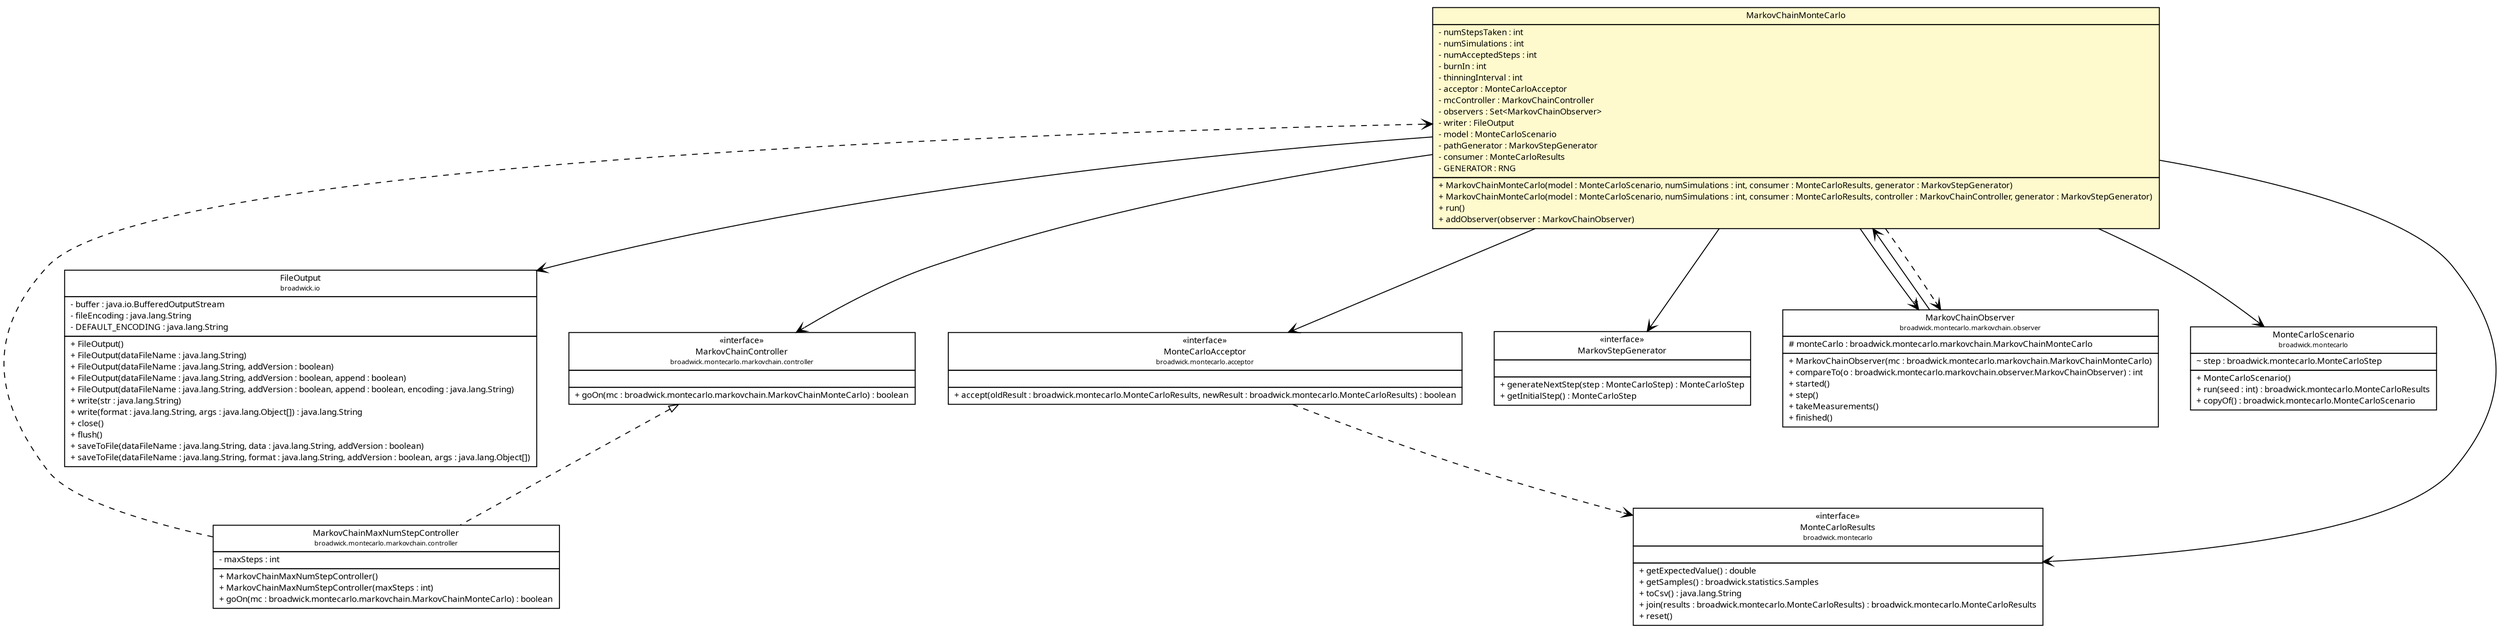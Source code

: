 #!/usr/local/bin/dot
#
# Class diagram 
# Generated by UMLGraph version R5_6 (http://www.umlgraph.org/)
#

digraph G {
	edge [fontname="Trebuchet MS",fontsize=10,labelfontname="Trebuchet MS",labelfontsize=10];
	node [fontname="Trebuchet MS",fontsize=10,shape=plaintext];
	nodesep=0.25;
	ranksep=0.5;
	// broadwick.io.FileOutput
	c16588 [label=<<table title="broadwick.io.FileOutput" border="0" cellborder="1" cellspacing="0" cellpadding="2" port="p" href="../../io/FileOutput.html">
		<tr><td><table border="0" cellspacing="0" cellpadding="1">
<tr><td align="center" balign="center"><font face="Trebuchet MS"> FileOutput </font></td></tr>
<tr><td align="center" balign="center"><font face="Trebuchet MS" point-size="7.0"> broadwick.io </font></td></tr>
		</table></td></tr>
		<tr><td><table border="0" cellspacing="0" cellpadding="1">
<tr><td align="left" balign="left"> - buffer : java.io.BufferedOutputStream </td></tr>
<tr><td align="left" balign="left"> - fileEncoding : java.lang.String </td></tr>
<tr><td align="left" balign="left"> - DEFAULT_ENCODING : java.lang.String </td></tr>
		</table></td></tr>
		<tr><td><table border="0" cellspacing="0" cellpadding="1">
<tr><td align="left" balign="left"> + FileOutput() </td></tr>
<tr><td align="left" balign="left"> + FileOutput(dataFileName : java.lang.String) </td></tr>
<tr><td align="left" balign="left"> + FileOutput(dataFileName : java.lang.String, addVersion : boolean) </td></tr>
<tr><td align="left" balign="left"> + FileOutput(dataFileName : java.lang.String, addVersion : boolean, append : boolean) </td></tr>
<tr><td align="left" balign="left"> + FileOutput(dataFileName : java.lang.String, addVersion : boolean, append : boolean, encoding : java.lang.String) </td></tr>
<tr><td align="left" balign="left"> + write(str : java.lang.String) </td></tr>
<tr><td align="left" balign="left"> + write(format : java.lang.String, args : java.lang.Object[]) : java.lang.String </td></tr>
<tr><td align="left" balign="left"> + close() </td></tr>
<tr><td align="left" balign="left"> + flush() </td></tr>
<tr><td align="left" balign="left"> + saveToFile(dataFileName : java.lang.String, data : java.lang.String, addVersion : boolean) </td></tr>
<tr><td align="left" balign="left"> + saveToFile(dataFileName : java.lang.String, format : java.lang.String, addVersion : boolean, args : java.lang.Object[]) </td></tr>
		</table></td></tr>
		</table>>, URL="../../io/FileOutput.html", fontname="Trebuchet MS", fontcolor="black", fontsize=9.0];
	// broadwick.montecarlo.acceptor.MonteCarloAcceptor
	c16598 [label=<<table title="broadwick.montecarlo.acceptor.MonteCarloAcceptor" border="0" cellborder="1" cellspacing="0" cellpadding="2" port="p" href="../acceptor/MonteCarloAcceptor.html">
		<tr><td><table border="0" cellspacing="0" cellpadding="1">
<tr><td align="center" balign="center"> &#171;interface&#187; </td></tr>
<tr><td align="center" balign="center"><font face="Trebuchet MS"> MonteCarloAcceptor </font></td></tr>
<tr><td align="center" balign="center"><font face="Trebuchet MS" point-size="7.0"> broadwick.montecarlo.acceptor </font></td></tr>
		</table></td></tr>
		<tr><td><table border="0" cellspacing="0" cellpadding="1">
<tr><td align="left" balign="left">  </td></tr>
		</table></td></tr>
		<tr><td><table border="0" cellspacing="0" cellpadding="1">
<tr><td align="left" balign="left"><font face="Trebuchet MS" point-size="9.0"> + accept(oldResult : broadwick.montecarlo.MonteCarloResults, newResult : broadwick.montecarlo.MonteCarloResults) : boolean </font></td></tr>
		</table></td></tr>
		</table>>, URL="../acceptor/MonteCarloAcceptor.html", fontname="Trebuchet MS", fontcolor="black", fontsize=9.0];
	// broadwick.montecarlo.markovchain.controller.MarkovChainMaxNumStepController
	c16600 [label=<<table title="broadwick.montecarlo.markovchain.controller.MarkovChainMaxNumStepController" border="0" cellborder="1" cellspacing="0" cellpadding="2" port="p" href="./controller/MarkovChainMaxNumStepController.html">
		<tr><td><table border="0" cellspacing="0" cellpadding="1">
<tr><td align="center" balign="center"><font face="Trebuchet MS"> MarkovChainMaxNumStepController </font></td></tr>
<tr><td align="center" balign="center"><font face="Trebuchet MS" point-size="7.0"> broadwick.montecarlo.markovchain.controller </font></td></tr>
		</table></td></tr>
		<tr><td><table border="0" cellspacing="0" cellpadding="1">
<tr><td align="left" balign="left"> - maxSteps : int </td></tr>
		</table></td></tr>
		<tr><td><table border="0" cellspacing="0" cellpadding="1">
<tr><td align="left" balign="left"> + MarkovChainMaxNumStepController() </td></tr>
<tr><td align="left" balign="left"> + MarkovChainMaxNumStepController(maxSteps : int) </td></tr>
<tr><td align="left" balign="left"> + goOn(mc : broadwick.montecarlo.markovchain.MarkovChainMonteCarlo) : boolean </td></tr>
		</table></td></tr>
		</table>>, URL="./controller/MarkovChainMaxNumStepController.html", fontname="Trebuchet MS", fontcolor="black", fontsize=9.0];
	// broadwick.montecarlo.markovchain.controller.MarkovChainController
	c16601 [label=<<table title="broadwick.montecarlo.markovchain.controller.MarkovChainController" border="0" cellborder="1" cellspacing="0" cellpadding="2" port="p" href="./controller/MarkovChainController.html">
		<tr><td><table border="0" cellspacing="0" cellpadding="1">
<tr><td align="center" balign="center"> &#171;interface&#187; </td></tr>
<tr><td align="center" balign="center"><font face="Trebuchet MS"> MarkovChainController </font></td></tr>
<tr><td align="center" balign="center"><font face="Trebuchet MS" point-size="7.0"> broadwick.montecarlo.markovchain.controller </font></td></tr>
		</table></td></tr>
		<tr><td><table border="0" cellspacing="0" cellpadding="1">
<tr><td align="left" balign="left">  </td></tr>
		</table></td></tr>
		<tr><td><table border="0" cellspacing="0" cellpadding="1">
<tr><td align="left" balign="left"><font face="Trebuchet MS" point-size="9.0"> + goOn(mc : broadwick.montecarlo.markovchain.MarkovChainMonteCarlo) : boolean </font></td></tr>
		</table></td></tr>
		</table>>, URL="./controller/MarkovChainController.html", fontname="Trebuchet MS", fontcolor="black", fontsize=9.0];
	// broadwick.montecarlo.markovchain.MarkovStepGenerator
	c16602 [label=<<table title="broadwick.montecarlo.markovchain.MarkovStepGenerator" border="0" cellborder="1" cellspacing="0" cellpadding="2" port="p" href="./MarkovStepGenerator.html">
		<tr><td><table border="0" cellspacing="0" cellpadding="1">
<tr><td align="center" balign="center"> &#171;interface&#187; </td></tr>
<tr><td align="center" balign="center"><font face="Trebuchet MS"> MarkovStepGenerator </font></td></tr>
		</table></td></tr>
		<tr><td><table border="0" cellspacing="0" cellpadding="1">
<tr><td align="left" balign="left">  </td></tr>
		</table></td></tr>
		<tr><td><table border="0" cellspacing="0" cellpadding="1">
<tr><td align="left" balign="left"><font face="Trebuchet MS" point-size="9.0"> + generateNextStep(step : MonteCarloStep) : MonteCarloStep </font></td></tr>
<tr><td align="left" balign="left"><font face="Trebuchet MS" point-size="9.0"> + getInitialStep() : MonteCarloStep </font></td></tr>
		</table></td></tr>
		</table>>, URL="./MarkovStepGenerator.html", fontname="Trebuchet MS", fontcolor="black", fontsize=9.0];
	// broadwick.montecarlo.markovchain.MarkovChainMonteCarlo
	c16603 [label=<<table title="broadwick.montecarlo.markovchain.MarkovChainMonteCarlo" border="0" cellborder="1" cellspacing="0" cellpadding="2" port="p" bgcolor="lemonChiffon" href="./MarkovChainMonteCarlo.html">
		<tr><td><table border="0" cellspacing="0" cellpadding="1">
<tr><td align="center" balign="center"><font face="Trebuchet MS"> MarkovChainMonteCarlo </font></td></tr>
		</table></td></tr>
		<tr><td><table border="0" cellspacing="0" cellpadding="1">
<tr><td align="left" balign="left"> - numStepsTaken : int </td></tr>
<tr><td align="left" balign="left"> - numSimulations : int </td></tr>
<tr><td align="left" balign="left"> - numAcceptedSteps : int </td></tr>
<tr><td align="left" balign="left"> - burnIn : int </td></tr>
<tr><td align="left" balign="left"> - thinningInterval : int </td></tr>
<tr><td align="left" balign="left"> - acceptor : MonteCarloAcceptor </td></tr>
<tr><td align="left" balign="left"> - mcController : MarkovChainController </td></tr>
<tr><td align="left" balign="left"> - observers : Set&lt;MarkovChainObserver&gt; </td></tr>
<tr><td align="left" balign="left"> - writer : FileOutput </td></tr>
<tr><td align="left" balign="left"> - model : MonteCarloScenario </td></tr>
<tr><td align="left" balign="left"> - pathGenerator : MarkovStepGenerator </td></tr>
<tr><td align="left" balign="left"> - consumer : MonteCarloResults </td></tr>
<tr><td align="left" balign="left"> - GENERATOR : RNG </td></tr>
		</table></td></tr>
		<tr><td><table border="0" cellspacing="0" cellpadding="1">
<tr><td align="left" balign="left"> + MarkovChainMonteCarlo(model : MonteCarloScenario, numSimulations : int, consumer : MonteCarloResults, generator : MarkovStepGenerator) </td></tr>
<tr><td align="left" balign="left"> + MarkovChainMonteCarlo(model : MonteCarloScenario, numSimulations : int, consumer : MonteCarloResults, controller : MarkovChainController, generator : MarkovStepGenerator) </td></tr>
<tr><td align="left" balign="left"> + run() </td></tr>
<tr><td align="left" balign="left"> + addObserver(observer : MarkovChainObserver) </td></tr>
		</table></td></tr>
		</table>>, URL="./MarkovChainMonteCarlo.html", fontname="Trebuchet MS", fontcolor="black", fontsize=9.0];
	// broadwick.montecarlo.markovchain.observer.MarkovChainObserver
	c16605 [label=<<table title="broadwick.montecarlo.markovchain.observer.MarkovChainObserver" border="0" cellborder="1" cellspacing="0" cellpadding="2" port="p" href="./observer/MarkovChainObserver.html">
		<tr><td><table border="0" cellspacing="0" cellpadding="1">
<tr><td align="center" balign="center"><font face="Trebuchet MS"> MarkovChainObserver </font></td></tr>
<tr><td align="center" balign="center"><font face="Trebuchet MS" point-size="7.0"> broadwick.montecarlo.markovchain.observer </font></td></tr>
		</table></td></tr>
		<tr><td><table border="0" cellspacing="0" cellpadding="1">
<tr><td align="left" balign="left"> # monteCarlo : broadwick.montecarlo.markovchain.MarkovChainMonteCarlo </td></tr>
		</table></td></tr>
		<tr><td><table border="0" cellspacing="0" cellpadding="1">
<tr><td align="left" balign="left"> + MarkovChainObserver(mc : broadwick.montecarlo.markovchain.MarkovChainMonteCarlo) </td></tr>
<tr><td align="left" balign="left"> + compareTo(o : broadwick.montecarlo.markovchain.observer.MarkovChainObserver) : int </td></tr>
<tr><td align="left" balign="left"><font face="Trebuchet MS" point-size="9.0"> + started() </font></td></tr>
<tr><td align="left" balign="left"><font face="Trebuchet MS" point-size="9.0"> + step() </font></td></tr>
<tr><td align="left" balign="left"><font face="Trebuchet MS" point-size="9.0"> + takeMeasurements() </font></td></tr>
<tr><td align="left" balign="left"><font face="Trebuchet MS" point-size="9.0"> + finished() </font></td></tr>
		</table></td></tr>
		</table>>, URL="./observer/MarkovChainObserver.html", fontname="Trebuchet MS", fontcolor="black", fontsize=9.0];
	// broadwick.montecarlo.MonteCarloScenario
	c16612 [label=<<table title="broadwick.montecarlo.MonteCarloScenario" border="0" cellborder="1" cellspacing="0" cellpadding="2" port="p" href="../MonteCarloScenario.html">
		<tr><td><table border="0" cellspacing="0" cellpadding="1">
<tr><td align="center" balign="center"><font face="Trebuchet MS"> MonteCarloScenario </font></td></tr>
<tr><td align="center" balign="center"><font face="Trebuchet MS" point-size="7.0"> broadwick.montecarlo </font></td></tr>
		</table></td></tr>
		<tr><td><table border="0" cellspacing="0" cellpadding="1">
<tr><td align="left" balign="left"> ~ step : broadwick.montecarlo.MonteCarloStep </td></tr>
		</table></td></tr>
		<tr><td><table border="0" cellspacing="0" cellpadding="1">
<tr><td align="left" balign="left"> + MonteCarloScenario() </td></tr>
<tr><td align="left" balign="left"><font face="Trebuchet MS" point-size="9.0"> + run(seed : int) : broadwick.montecarlo.MonteCarloResults </font></td></tr>
<tr><td align="left" balign="left"> + copyOf() : broadwick.montecarlo.MonteCarloScenario </td></tr>
		</table></td></tr>
		</table>>, URL="../MonteCarloScenario.html", fontname="Trebuchet MS", fontcolor="black", fontsize=9.0];
	// broadwick.montecarlo.MonteCarloResults
	c16613 [label=<<table title="broadwick.montecarlo.MonteCarloResults" border="0" cellborder="1" cellspacing="0" cellpadding="2" port="p" href="../MonteCarloResults.html">
		<tr><td><table border="0" cellspacing="0" cellpadding="1">
<tr><td align="center" balign="center"> &#171;interface&#187; </td></tr>
<tr><td align="center" balign="center"><font face="Trebuchet MS"> MonteCarloResults </font></td></tr>
<tr><td align="center" balign="center"><font face="Trebuchet MS" point-size="7.0"> broadwick.montecarlo </font></td></tr>
		</table></td></tr>
		<tr><td><table border="0" cellspacing="0" cellpadding="1">
<tr><td align="left" balign="left">  </td></tr>
		</table></td></tr>
		<tr><td><table border="0" cellspacing="0" cellpadding="1">
<tr><td align="left" balign="left"><font face="Trebuchet MS" point-size="9.0"> + getExpectedValue() : double </font></td></tr>
<tr><td align="left" balign="left"><font face="Trebuchet MS" point-size="9.0"> + getSamples() : broadwick.statistics.Samples </font></td></tr>
<tr><td align="left" balign="left"><font face="Trebuchet MS" point-size="9.0"> + toCsv() : java.lang.String </font></td></tr>
<tr><td align="left" balign="left"><font face="Trebuchet MS" point-size="9.0"> + join(results : broadwick.montecarlo.MonteCarloResults) : broadwick.montecarlo.MonteCarloResults </font></td></tr>
<tr><td align="left" balign="left"><font face="Trebuchet MS" point-size="9.0"> + reset() </font></td></tr>
		</table></td></tr>
		</table>>, URL="../MonteCarloResults.html", fontname="Trebuchet MS", fontcolor="black", fontsize=9.0];
	//broadwick.montecarlo.markovchain.controller.MarkovChainMaxNumStepController implements broadwick.montecarlo.markovchain.controller.MarkovChainController
	c16601:p -> c16600:p [dir=back,arrowtail=empty,style=dashed];
	// broadwick.montecarlo.markovchain.MarkovChainMonteCarlo NAVASSOC broadwick.montecarlo.acceptor.MonteCarloAcceptor
	c16603:p -> c16598:p [taillabel="", label="", headlabel="", fontname="Trebuchet MS", fontcolor="black", fontsize=10.0, color="black", arrowhead=open];
	// broadwick.montecarlo.markovchain.MarkovChainMonteCarlo NAVASSOC broadwick.montecarlo.markovchain.controller.MarkovChainController
	c16603:p -> c16601:p [taillabel="", label="", headlabel="", fontname="Trebuchet MS", fontcolor="black", fontsize=10.0, color="black", arrowhead=open];
	// broadwick.montecarlo.markovchain.MarkovChainMonteCarlo NAVASSOC broadwick.montecarlo.markovchain.observer.MarkovChainObserver
	c16603:p -> c16605:p [taillabel="", label="", headlabel="*", fontname="Trebuchet MS", fontcolor="black", fontsize=10.0, color="black", arrowhead=open];
	// broadwick.montecarlo.markovchain.MarkovChainMonteCarlo NAVASSOC broadwick.io.FileOutput
	c16603:p -> c16588:p [taillabel="", label="", headlabel="", fontname="Trebuchet MS", fontcolor="black", fontsize=10.0, color="black", arrowhead=open];
	// broadwick.montecarlo.markovchain.MarkovChainMonteCarlo NAVASSOC broadwick.montecarlo.MonteCarloScenario
	c16603:p -> c16612:p [taillabel="", label="", headlabel="", fontname="Trebuchet MS", fontcolor="black", fontsize=10.0, color="black", arrowhead=open];
	// broadwick.montecarlo.markovchain.MarkovChainMonteCarlo NAVASSOC broadwick.montecarlo.markovchain.MarkovStepGenerator
	c16603:p -> c16602:p [taillabel="", label="", headlabel="", fontname="Trebuchet MS", fontcolor="black", fontsize=10.0, color="black", arrowhead=open];
	// broadwick.montecarlo.markovchain.MarkovChainMonteCarlo NAVASSOC broadwick.montecarlo.MonteCarloResults
	c16603:p -> c16613:p [taillabel="", label="", headlabel="", fontname="Trebuchet MS", fontcolor="black", fontsize=10.0, color="black", arrowhead=open];
	// broadwick.montecarlo.markovchain.observer.MarkovChainObserver NAVASSOC broadwick.montecarlo.markovchain.MarkovChainMonteCarlo
	c16605:p -> c16603:p [taillabel="", label="", headlabel="", fontname="Trebuchet MS", fontcolor="black", fontsize=10.0, color="black", arrowhead=open];
	// broadwick.montecarlo.acceptor.MonteCarloAcceptor DEPEND broadwick.montecarlo.MonteCarloResults
	c16598:p -> c16613:p [taillabel="", label="", headlabel="", fontname="Trebuchet MS", fontcolor="black", fontsize=10.0, color="black", arrowhead=open, style=dashed];
	// broadwick.montecarlo.markovchain.controller.MarkovChainMaxNumStepController DEPEND broadwick.montecarlo.markovchain.MarkovChainMonteCarlo
	c16600:p -> c16603:p [taillabel="", label="", headlabel="", fontname="Trebuchet MS", fontcolor="black", fontsize=10.0, color="black", arrowhead=open, style=dashed];
	// broadwick.montecarlo.markovchain.MarkovChainMonteCarlo DEPEND broadwick.montecarlo.markovchain.observer.MarkovChainObserver
	c16603:p -> c16605:p [taillabel="", label="", headlabel="", fontname="Trebuchet MS", fontcolor="black", fontsize=10.0, color="black", arrowhead=open, style=dashed];
}

